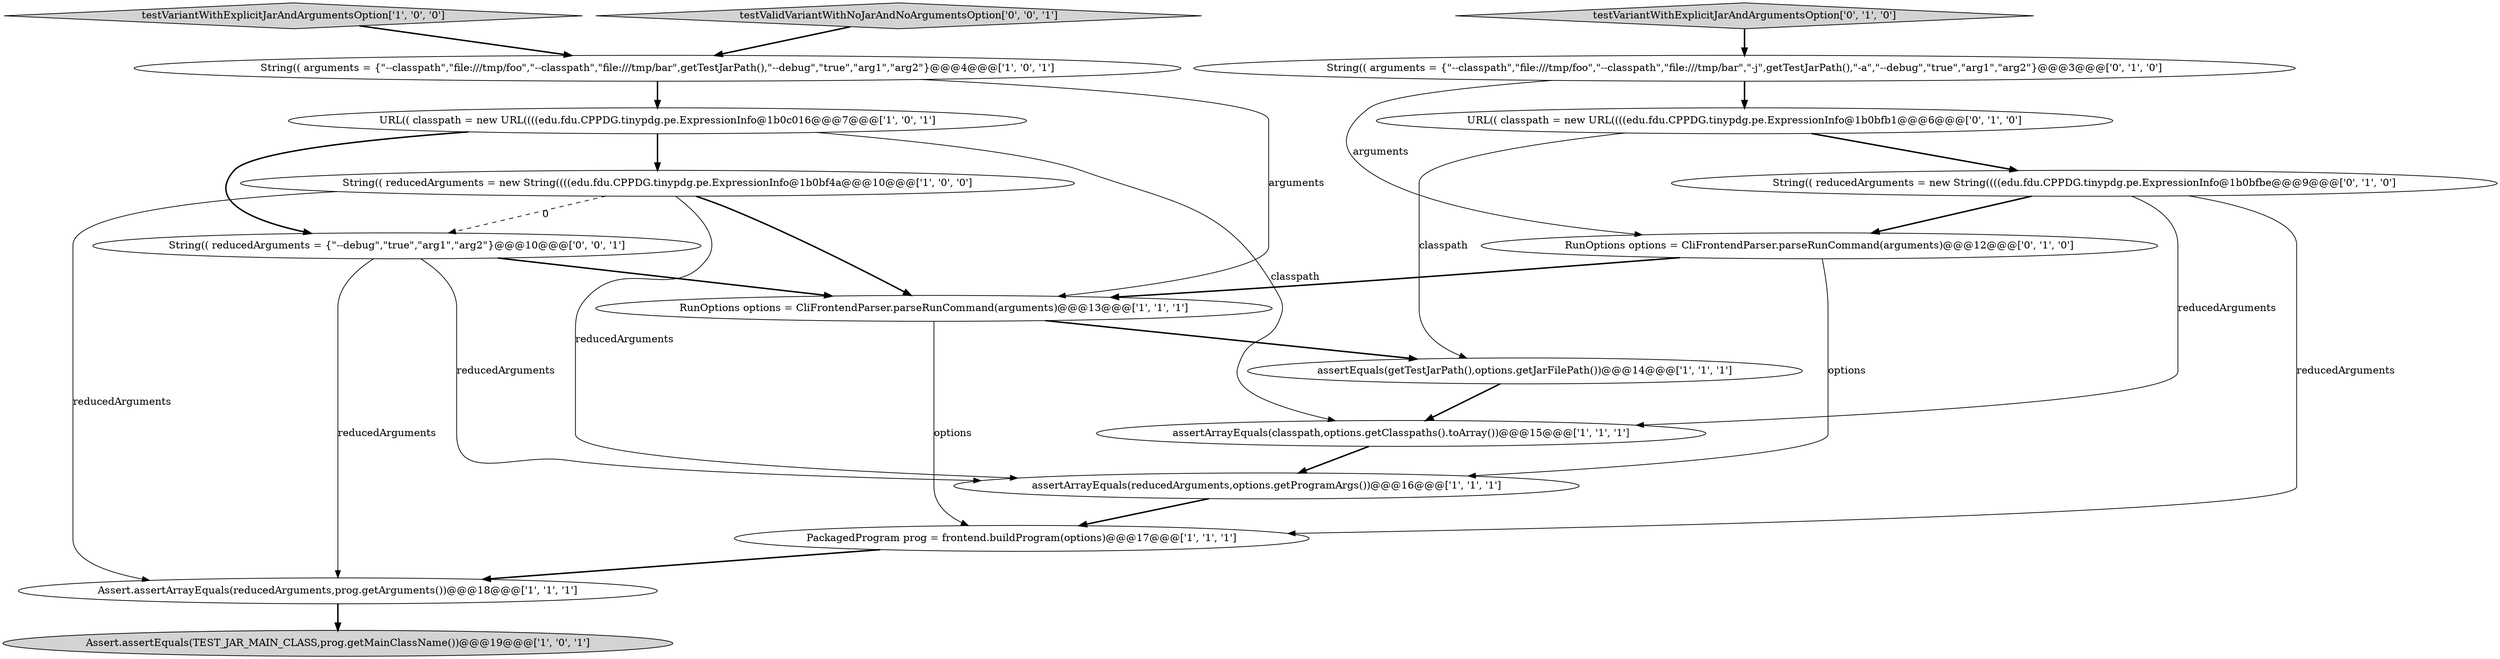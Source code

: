 digraph {
8 [style = filled, label = "Assert.assertEquals(TEST_JAR_MAIN_CLASS,prog.getMainClassName())@@@19@@@['1', '0', '1']", fillcolor = lightgray, shape = ellipse image = "AAA0AAABBB1BBB"];
15 [style = filled, label = "String(( arguments = {\"--classpath\",\"file:///tmp/foo\",\"--classpath\",\"file:///tmp/bar\",\"-j\",getTestJarPath(),\"-a\",\"--debug\",\"true\",\"arg1\",\"arg2\"}@@@3@@@['0', '1', '0']", fillcolor = white, shape = ellipse image = "AAA0AAABBB2BBB"];
2 [style = filled, label = "String(( arguments = {\"--classpath\",\"file:///tmp/foo\",\"--classpath\",\"file:///tmp/bar\",getTestJarPath(),\"--debug\",\"true\",\"arg1\",\"arg2\"}@@@4@@@['1', '0', '1']", fillcolor = white, shape = ellipse image = "AAA0AAABBB1BBB"];
16 [style = filled, label = "String(( reducedArguments = {\"--debug\",\"true\",\"arg1\",\"arg2\"}@@@10@@@['0', '0', '1']", fillcolor = white, shape = ellipse image = "AAA0AAABBB3BBB"];
11 [style = filled, label = "String(( reducedArguments = new String((((edu.fdu.CPPDG.tinypdg.pe.ExpressionInfo@1b0bfbe@@@9@@@['0', '1', '0']", fillcolor = white, shape = ellipse image = "AAA0AAABBB2BBB"];
17 [style = filled, label = "testValidVariantWithNoJarAndNoArgumentsOption['0', '0', '1']", fillcolor = lightgray, shape = diamond image = "AAA0AAABBB3BBB"];
0 [style = filled, label = "String(( reducedArguments = new String((((edu.fdu.CPPDG.tinypdg.pe.ExpressionInfo@1b0bf4a@@@10@@@['1', '0', '0']", fillcolor = white, shape = ellipse image = "AAA0AAABBB1BBB"];
3 [style = filled, label = "URL(( classpath = new URL((((edu.fdu.CPPDG.tinypdg.pe.ExpressionInfo@1b0c016@@@7@@@['1', '0', '1']", fillcolor = white, shape = ellipse image = "AAA0AAABBB1BBB"];
7 [style = filled, label = "Assert.assertArrayEquals(reducedArguments,prog.getArguments())@@@18@@@['1', '1', '1']", fillcolor = white, shape = ellipse image = "AAA0AAABBB1BBB"];
10 [style = filled, label = "PackagedProgram prog = frontend.buildProgram(options)@@@17@@@['1', '1', '1']", fillcolor = white, shape = ellipse image = "AAA0AAABBB1BBB"];
14 [style = filled, label = "RunOptions options = CliFrontendParser.parseRunCommand(arguments)@@@12@@@['0', '1', '0']", fillcolor = white, shape = ellipse image = "AAA0AAABBB2BBB"];
9 [style = filled, label = "testVariantWithExplicitJarAndArgumentsOption['1', '0', '0']", fillcolor = lightgray, shape = diamond image = "AAA0AAABBB1BBB"];
6 [style = filled, label = "assertEquals(getTestJarPath(),options.getJarFilePath())@@@14@@@['1', '1', '1']", fillcolor = white, shape = ellipse image = "AAA0AAABBB1BBB"];
4 [style = filled, label = "RunOptions options = CliFrontendParser.parseRunCommand(arguments)@@@13@@@['1', '1', '1']", fillcolor = white, shape = ellipse image = "AAA0AAABBB1BBB"];
5 [style = filled, label = "assertArrayEquals(reducedArguments,options.getProgramArgs())@@@16@@@['1', '1', '1']", fillcolor = white, shape = ellipse image = "AAA0AAABBB1BBB"];
1 [style = filled, label = "assertArrayEquals(classpath,options.getClasspaths().toArray())@@@15@@@['1', '1', '1']", fillcolor = white, shape = ellipse image = "AAA0AAABBB1BBB"];
12 [style = filled, label = "testVariantWithExplicitJarAndArgumentsOption['0', '1', '0']", fillcolor = lightgray, shape = diamond image = "AAA0AAABBB2BBB"];
13 [style = filled, label = "URL(( classpath = new URL((((edu.fdu.CPPDG.tinypdg.pe.ExpressionInfo@1b0bfb1@@@6@@@['0', '1', '0']", fillcolor = white, shape = ellipse image = "AAA0AAABBB2BBB"];
1->5 [style = bold, label=""];
0->7 [style = solid, label="reducedArguments"];
5->10 [style = bold, label=""];
4->10 [style = solid, label="options"];
15->13 [style = bold, label=""];
11->1 [style = solid, label="reducedArguments"];
11->14 [style = bold, label=""];
4->6 [style = bold, label=""];
9->2 [style = bold, label=""];
0->5 [style = solid, label="reducedArguments"];
2->3 [style = bold, label=""];
16->7 [style = solid, label="reducedArguments"];
12->15 [style = bold, label=""];
0->16 [style = dashed, label="0"];
2->4 [style = solid, label="arguments"];
11->10 [style = solid, label="reducedArguments"];
3->16 [style = bold, label=""];
15->14 [style = solid, label="arguments"];
7->8 [style = bold, label=""];
10->7 [style = bold, label=""];
13->11 [style = bold, label=""];
3->0 [style = bold, label=""];
13->6 [style = solid, label="classpath"];
16->5 [style = solid, label="reducedArguments"];
6->1 [style = bold, label=""];
17->2 [style = bold, label=""];
0->4 [style = bold, label=""];
14->5 [style = solid, label="options"];
3->1 [style = solid, label="classpath"];
16->4 [style = bold, label=""];
14->4 [style = bold, label=""];
}
